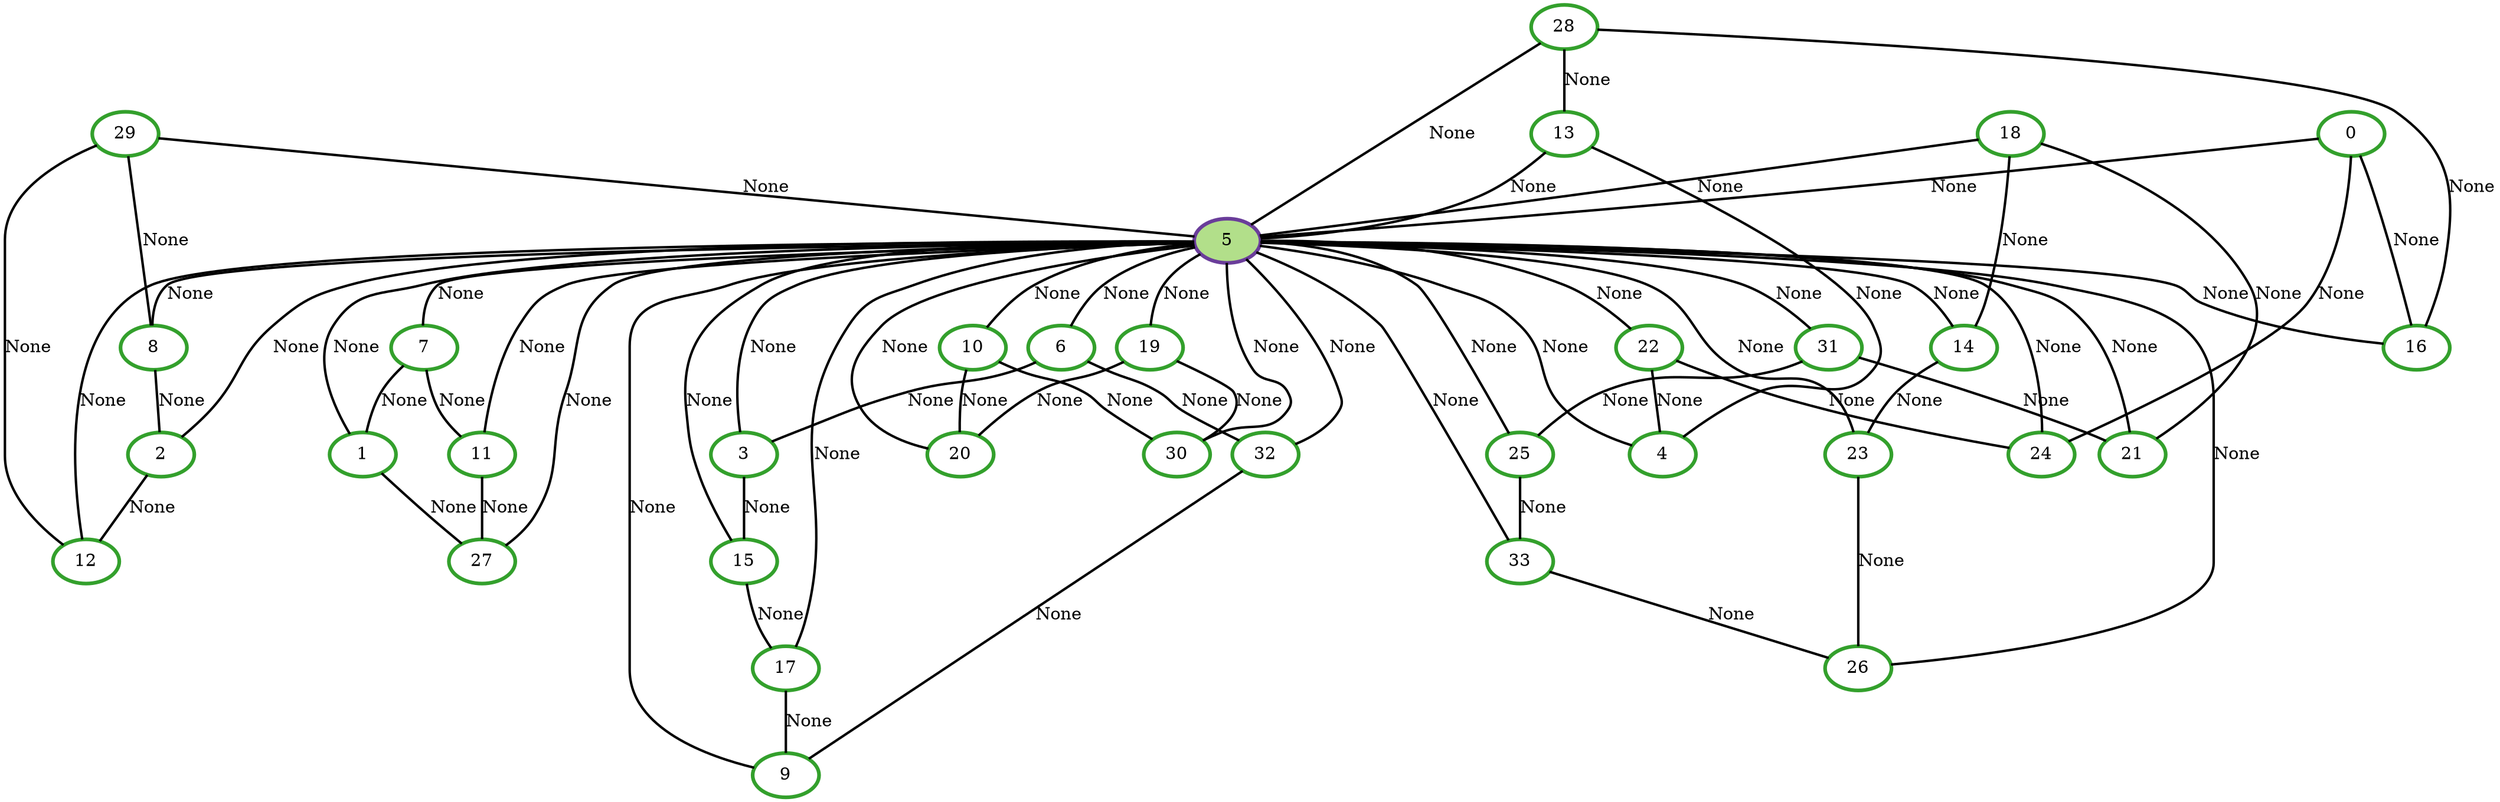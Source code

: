 graph G {
    0 [penwidth=3,label="0",color=4, colorscheme=paired12]
    1 [penwidth=3,label="1",color=4, colorscheme=paired12]
    2 [penwidth=3,label="2",color=4, colorscheme=paired12]
    3 [penwidth=3,label="3",color=4, colorscheme=paired12]
    4 [penwidth=3,label="4",color=4, colorscheme=paired12]
    5 [penwidth=3,label="5",color=10, colorscheme=paired12,style=filled,fillcolor=3]
    6 [penwidth=3,label="6",color=4, colorscheme=paired12]
    7 [penwidth=3,label="7",color=4, colorscheme=paired12]
    8 [penwidth=3,label="8",color=4, colorscheme=paired12]
    9 [penwidth=3,label="9",color=4, colorscheme=paired12]
    10 [penwidth=3,label="10",color=4, colorscheme=paired12]
    11 [penwidth=3,label="11",color=4, colorscheme=paired12]
    12 [penwidth=3,label="12",color=4, colorscheme=paired12]
    13 [penwidth=3,label="13",color=4, colorscheme=paired12]
    14 [penwidth=3,label="14",color=4, colorscheme=paired12]
    15 [penwidth=3,label="15",color=4, colorscheme=paired12]
    16 [penwidth=3,label="16",color=4, colorscheme=paired12]
    17 [penwidth=3,label="17",color=4, colorscheme=paired12]
    18 [penwidth=3,label="18",color=4, colorscheme=paired12]
    19 [penwidth=3,label="19",color=4, colorscheme=paired12]
    20 [penwidth=3,label="20",color=4, colorscheme=paired12]
    21 [penwidth=3,label="21",color=4, colorscheme=paired12]
    22 [penwidth=3,label="22",color=4, colorscheme=paired12]
    23 [penwidth=3,label="23",color=4, colorscheme=paired12]
    24 [penwidth=3,label="24",color=4, colorscheme=paired12]
    25 [penwidth=3,label="25",color=4, colorscheme=paired12]
    26 [penwidth=3,label="26",color=4, colorscheme=paired12]
    27 [penwidth=3,label="27",color=4, colorscheme=paired12]
    28 [penwidth=3,label="28",color=4, colorscheme=paired12]
    29 [penwidth=3,label="29",color=4, colorscheme=paired12]
    30 [penwidth=3,label="30",color=4, colorscheme=paired12]
    31 [penwidth=3,label="31",color=4, colorscheme=paired12]
    32 [penwidth=3,label="32",color=4, colorscheme=paired12]
    33 [penwidth=3,label="33",color=4, colorscheme=paired12]

    25--33 [penwidth=2,label="None"]
    0--5 [penwidth=2,label="None"]
    5--33 [penwidth=2,label="None"]
    6--32 [penwidth=2,label="None"]
    5--31 [penwidth=2,label="None"]
    0--24 [penwidth=2,label="None"]
    5--14 [penwidth=2,label="None"]
    5--8 [penwidth=2,label="None"]
    5--22 [penwidth=2,label="None"]
    5--10 [penwidth=2,label="None"]
    4--5 [penwidth=2,label="None"]
    31--21 [penwidth=2,label="None"]
    5--32 [penwidth=2,label="None"]
    23--26 [penwidth=2,label="None"]
    16--0 [penwidth=2,label="None"]
    21--5 [penwidth=2,label="None"]
    5--23 [penwidth=2,label="None"]
    3--15 [penwidth=2,label="None"]
    19--30 [penwidth=2,label="None"]
    5--16 [penwidth=2,label="None"]
    24--5 [penwidth=2,label="None"]
    20--5 [penwidth=2,label="None"]
    28--13 [penwidth=2,label="None"]
    11--27 [penwidth=2,label="None"]
    5--27 [penwidth=2,label="None"]
    5--26 [penwidth=2,label="None"]
    29--8 [penwidth=2,label="None"]
    10--20 [penwidth=2,label="None"]
    5--6 [penwidth=2,label="None"]
    17--9 [penwidth=2,label="None"]
    1--27 [penwidth=2,label="None"]
    9--5 [penwidth=2,label="None"]
    6--3 [penwidth=2,label="None"]
    5--30 [penwidth=2,label="None"]
    12--5 [penwidth=2,label="None"]
    7--1 [penwidth=2,label="None"]
    22--24 [penwidth=2,label="None"]
    2--5 [penwidth=2,label="None"]
    31--25 [penwidth=2,label="None"]
    5--19 [penwidth=2,label="None"]
    29--5 [penwidth=2,label="None"]
    7--11 [penwidth=2,label="None"]
    2--12 [penwidth=2,label="None"]
    18--21 [penwidth=2,label="None"]
    10--30 [penwidth=2,label="None"]
    13--5 [penwidth=2,label="None"]
    15--17 [penwidth=2,label="None"]
    14--23 [penwidth=2,label="None"]
    13--4 [penwidth=2,label="None"]
    22--4 [penwidth=2,label="None"]
    5--3 [penwidth=2,label="None"]
    25--5 [penwidth=2,label="None"]
    28--16 [penwidth=2,label="None"]
    29--12 [penwidth=2,label="None"]
    5--1 [penwidth=2,label="None"]
    5--11 [penwidth=2,label="None"]
    32--9 [penwidth=2,label="None"]
    28--5 [penwidth=2,label="None"]
    5--15 [penwidth=2,label="None"]
    18--14 [penwidth=2,label="None"]
    5--7 [penwidth=2,label="None"]
    19--20 [penwidth=2,label="None"]
    17--5 [penwidth=2,label="None"]
    18--5 [penwidth=2,label="None"]
    8--2 [penwidth=2,label="None"]
    33--26 [penwidth=2,label="None"]
}